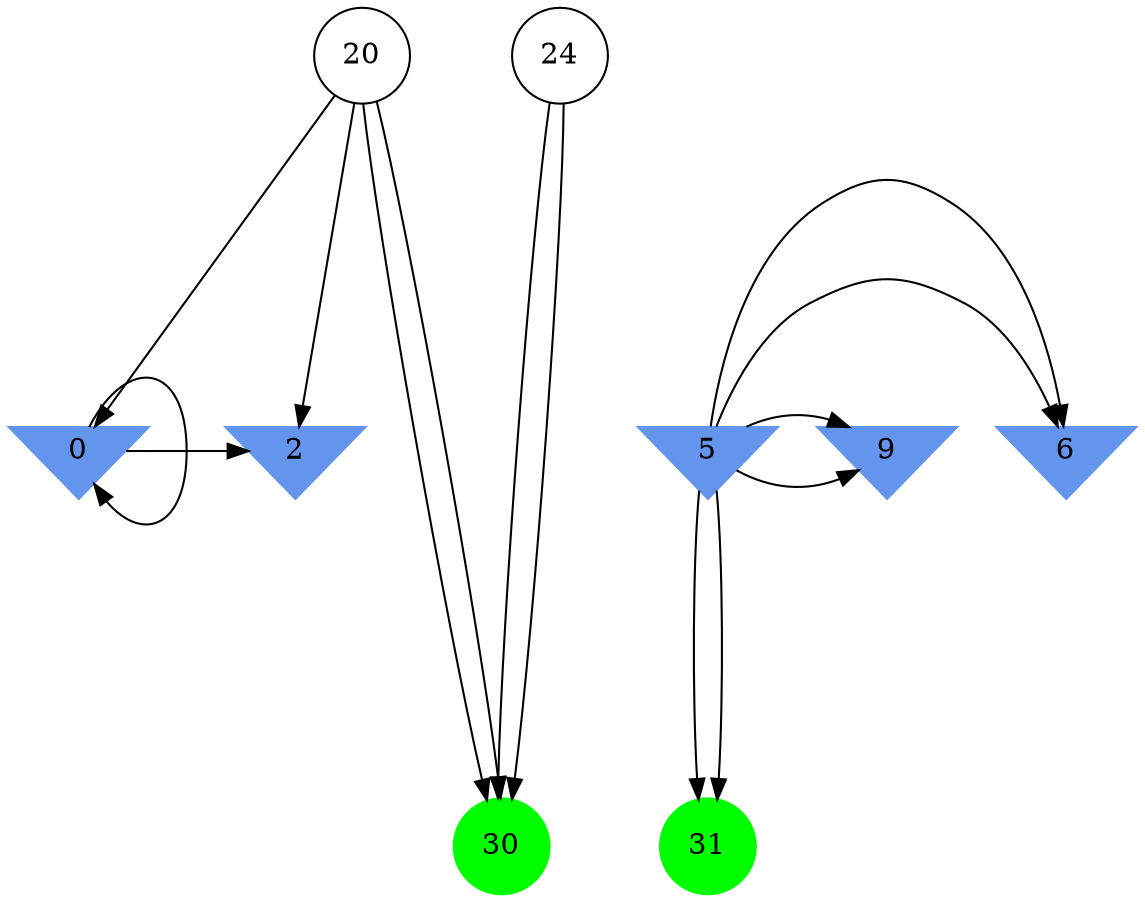 digraph brain {
	ranksep=2.0;
	0 [shape=invtriangle,style=filled,color=cornflowerblue];
	2 [shape=invtriangle,style=filled,color=cornflowerblue];
	5 [shape=invtriangle,style=filled,color=cornflowerblue];
	6 [shape=invtriangle,style=filled,color=cornflowerblue];
	9 [shape=invtriangle,style=filled,color=cornflowerblue];
	20 [shape=circle,color=black];
	24 [shape=circle,color=black];
	30 [shape=circle,style=filled,color=green];
	31 [shape=circle,style=filled,color=green];
	0	->	2;
	0	->	0;
	20	->	2;
	20	->	0;
	5	->	6;
	5	->	31;
	5	->	9;
	5	->	6;
	5	->	31;
	5	->	9;
	20	->	30;
	20	->	30;
	24	->	30;
	24	->	30;
	{ rank=same; 0; 2; 5; 6; 9; }
	{ rank=same; 20; 24; }
	{ rank=same; 30; 31; }
}
